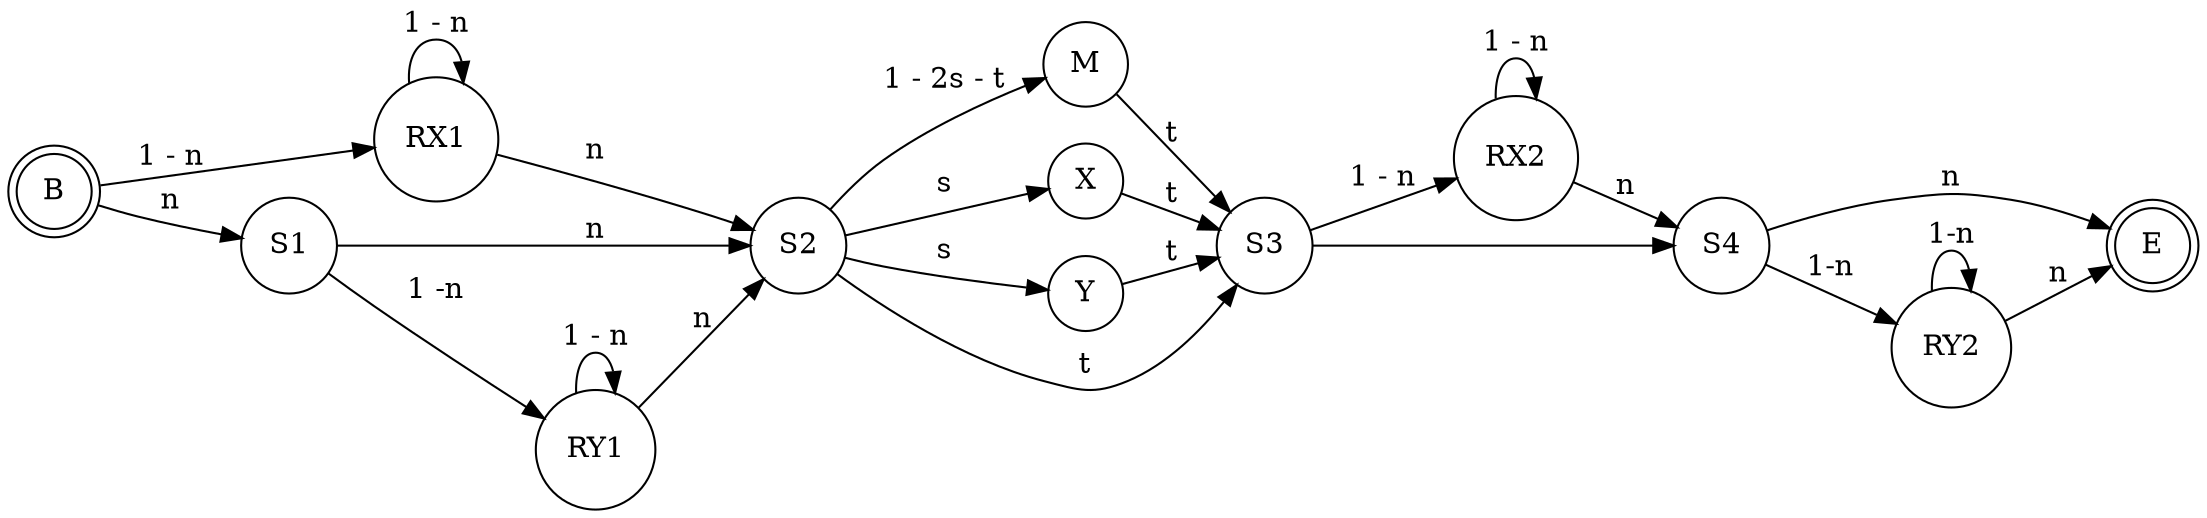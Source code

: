 digraph finite_state_machine {
	rankdir=LR;
	size="20, 10"
	node [shape = doublecircle]; B E; size="20";
	node [shape = circle];
	B -> RX1 [ label = "1 - n" ];
	B -> S1 [ label = "n" ];
	RX1 -> RX1 [ label = "1 - n" ];
	RX1 -> S2 [label = "n"];
	S1 -> RY1 [ label = "1 -n" ];
	RY1 -> RY1 [ label = "1 - n" ];
	RY1 -> S2 [ label = "n" ];
	S1 -> S2 [ label = "n" ];
	

	S2 -> M [ label = "1 - 2s - t" ];
	S2 -> X [ label = "s" ];
	S2 -> Y [ label = "s" ];
	S2 -> S3 [ label = "t" ];
	Y -> S3 [ label = "t" ];
	X -> S3 [ label = "t"];
	M -> S3 [ label = "t"];

	S3 -> RX2 [label = "1 - n"];
	S3 -> S4 [ Label = "n"];
	RX2 -> RX2 [ label = "1 - n"];
	RX2 -> S4 [label = "n"];

	S4 -> RY2 [ label = "1-n"];
	S4 -> E [ label = "n"];
	RY2 -> RY2 [label = "1-n"];
	RY2 -> E [label = "n"];

}